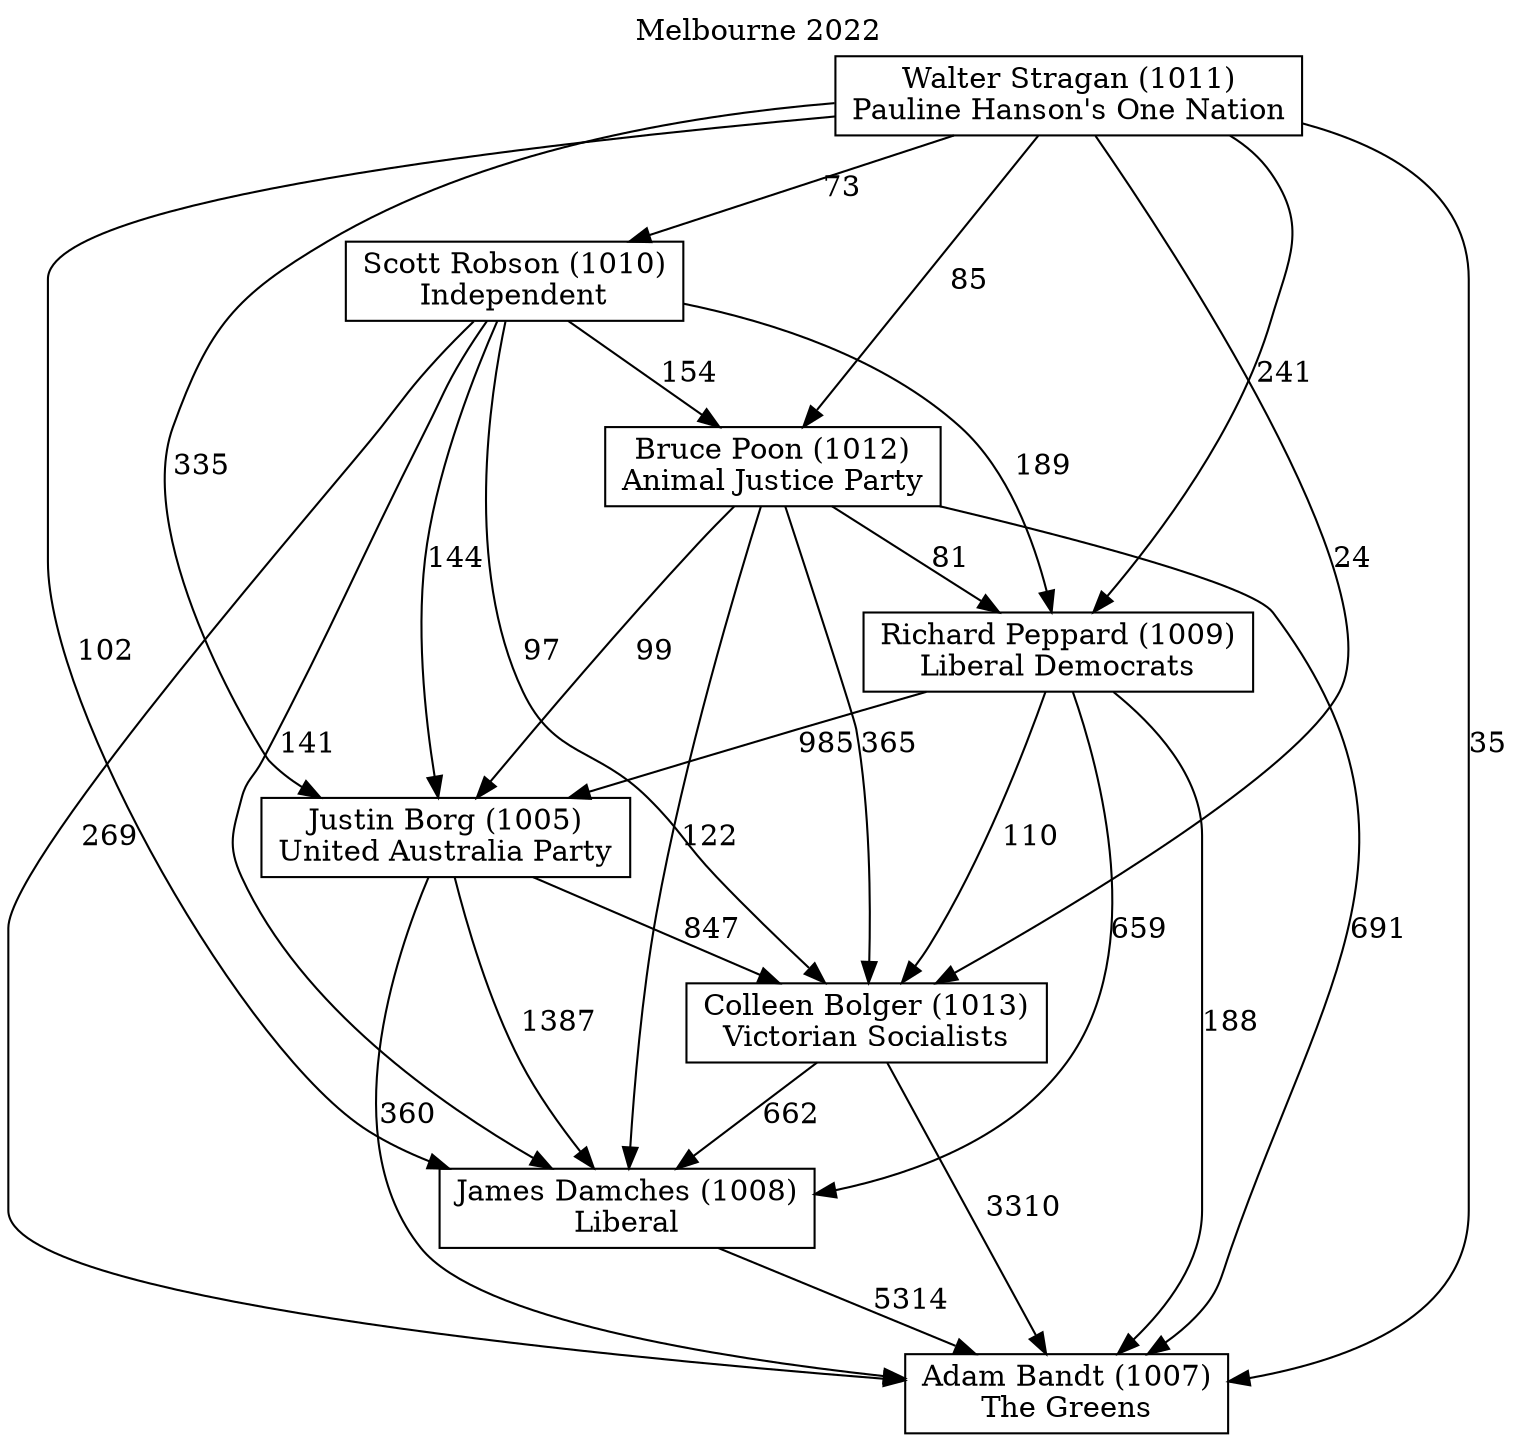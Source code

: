 // House preference flow
digraph "Adam Bandt (1007)_Melbourne_2022" {
	graph [label="Melbourne 2022" labelloc=t mclimit=10]
	node [shape=box]
	"Adam Bandt (1007)" [label="Adam Bandt (1007)
The Greens"]
	"Colleen Bolger (1013)" [label="Colleen Bolger (1013)
Victorian Socialists"]
	"Scott Robson (1010)" [label="Scott Robson (1010)
Independent"]
	"Justin Borg (1005)" [label="Justin Borg (1005)
United Australia Party"]
	"James Damches (1008)" [label="James Damches (1008)
Liberal"]
	"Bruce Poon (1012)" [label="Bruce Poon (1012)
Animal Justice Party"]
	"Walter Stragan (1011)" [label="Walter Stragan (1011)
Pauline Hanson's One Nation"]
	"Richard Peppard (1009)" [label="Richard Peppard (1009)
Liberal Democrats"]
	"Bruce Poon (1012)" -> "Richard Peppard (1009)" [label=81]
	"James Damches (1008)" -> "Adam Bandt (1007)" [label=5314]
	"Scott Robson (1010)" -> "Bruce Poon (1012)" [label=154]
	"Justin Borg (1005)" -> "Colleen Bolger (1013)" [label=847]
	"Walter Stragan (1011)" -> "Bruce Poon (1012)" [label=85]
	"Walter Stragan (1011)" -> "Colleen Bolger (1013)" [label=24]
	"Walter Stragan (1011)" -> "Scott Robson (1010)" [label=73]
	"Colleen Bolger (1013)" -> "Adam Bandt (1007)" [label=3310]
	"Richard Peppard (1009)" -> "James Damches (1008)" [label=659]
	"Bruce Poon (1012)" -> "Justin Borg (1005)" [label=99]
	"Scott Robson (1010)" -> "Adam Bandt (1007)" [label=269]
	"Walter Stragan (1011)" -> "James Damches (1008)" [label=102]
	"Bruce Poon (1012)" -> "Colleen Bolger (1013)" [label=365]
	"Scott Robson (1010)" -> "Justin Borg (1005)" [label=144]
	"Justin Borg (1005)" -> "Adam Bandt (1007)" [label=360]
	"Bruce Poon (1012)" -> "Adam Bandt (1007)" [label=691]
	"Scott Robson (1010)" -> "James Damches (1008)" [label=141]
	"Walter Stragan (1011)" -> "Justin Borg (1005)" [label=335]
	"Scott Robson (1010)" -> "Colleen Bolger (1013)" [label=97]
	"Justin Borg (1005)" -> "James Damches (1008)" [label=1387]
	"Colleen Bolger (1013)" -> "James Damches (1008)" [label=662]
	"Richard Peppard (1009)" -> "Colleen Bolger (1013)" [label=110]
	"Bruce Poon (1012)" -> "James Damches (1008)" [label=122]
	"Richard Peppard (1009)" -> "Justin Borg (1005)" [label=985]
	"Scott Robson (1010)" -> "Richard Peppard (1009)" [label=189]
	"Walter Stragan (1011)" -> "Richard Peppard (1009)" [label=241]
	"Richard Peppard (1009)" -> "Adam Bandt (1007)" [label=188]
	"Walter Stragan (1011)" -> "Adam Bandt (1007)" [label=35]
}
